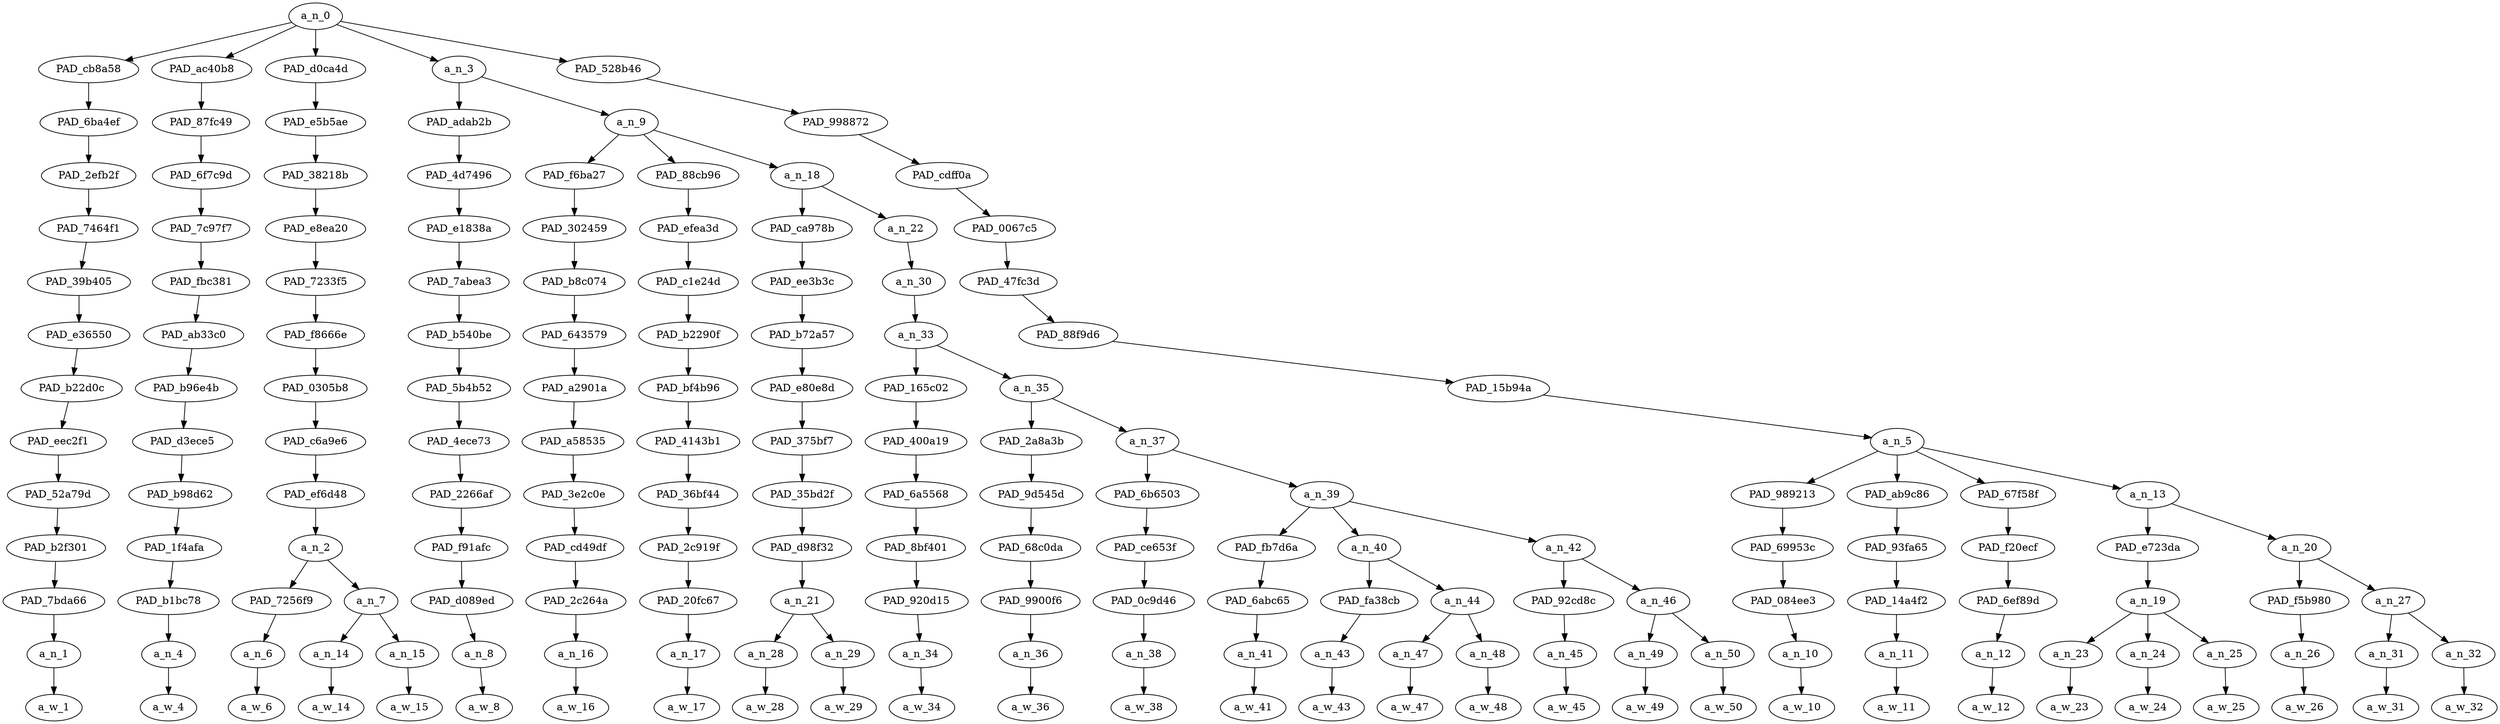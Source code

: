 strict digraph "" {
	a_n_0	[div_dir=1,
		index=0,
		level=13,
		pos="9.630902777777777,13!",
		text_span="[0, 1, 2, 3, 4, 5, 6, 7, 8, 9, 10, 11, 12, 13, 14, 15, 16, 17, 18, 19, 20, 21, 22, 23, 24, 25, 26, 27, 28]",
		value=1.00000001];
	PAD_cb8a58	[div_dir=-1,
		index=0,
		level=12,
		pos="0.0,12!",
		text_span="[0]",
		value=0.03898906];
	a_n_0 -> PAD_cb8a58;
	PAD_ac40b8	[div_dir=1,
		index=3,
		level=12,
		pos="19.0,12!",
		text_span="[19]",
		value=0.01827773];
	a_n_0 -> PAD_ac40b8;
	PAD_d0ca4d	[div_dir=-1,
		index=1,
		level=12,
		pos="1.75,12!",
		text_span="[1, 2, 3]",
		value=0.15701438];
	a_n_0 -> PAD_d0ca4d;
	a_n_3	[div_dir=1,
		index=2,
		level=12,
		pos="5.310763888888889,12!",
		text_span="[4, 5, 6, 7, 8, 9, 10, 11, 12, 13, 14, 15, 16, 17, 18]",
		value=0.42724067];
	a_n_0 -> a_n_3;
	PAD_528b46	[div_dir=1,
		index=4,
		level=12,
		pos="22.09375,12!",
		text_span="[20, 21, 22, 23, 24, 25, 26, 27, 28]",
		value=0.35832922];
	a_n_0 -> PAD_528b46;
	PAD_6ba4ef	[div_dir=-1,
		index=0,
		level=11,
		pos="0.0,11!",
		text_span="[0]",
		value=0.03898906];
	PAD_cb8a58 -> PAD_6ba4ef;
	PAD_2efb2f	[div_dir=-1,
		index=0,
		level=10,
		pos="0.0,10!",
		text_span="[0]",
		value=0.03898906];
	PAD_6ba4ef -> PAD_2efb2f;
	PAD_7464f1	[div_dir=-1,
		index=0,
		level=9,
		pos="0.0,9!",
		text_span="[0]",
		value=0.03898906];
	PAD_2efb2f -> PAD_7464f1;
	PAD_39b405	[div_dir=-1,
		index=0,
		level=8,
		pos="0.0,8!",
		text_span="[0]",
		value=0.03898906];
	PAD_7464f1 -> PAD_39b405;
	PAD_e36550	[div_dir=-1,
		index=0,
		level=7,
		pos="0.0,7!",
		text_span="[0]",
		value=0.03898906];
	PAD_39b405 -> PAD_e36550;
	PAD_b22d0c	[div_dir=-1,
		index=0,
		level=6,
		pos="0.0,6!",
		text_span="[0]",
		value=0.03898906];
	PAD_e36550 -> PAD_b22d0c;
	PAD_eec2f1	[div_dir=-1,
		index=0,
		level=5,
		pos="0.0,5!",
		text_span="[0]",
		value=0.03898906];
	PAD_b22d0c -> PAD_eec2f1;
	PAD_52a79d	[div_dir=-1,
		index=0,
		level=4,
		pos="0.0,4!",
		text_span="[0]",
		value=0.03898906];
	PAD_eec2f1 -> PAD_52a79d;
	PAD_b2f301	[div_dir=-1,
		index=0,
		level=3,
		pos="0.0,3!",
		text_span="[0]",
		value=0.03898906];
	PAD_52a79d -> PAD_b2f301;
	PAD_7bda66	[div_dir=-1,
		index=0,
		level=2,
		pos="0.0,2!",
		text_span="[0]",
		value=0.03898906];
	PAD_b2f301 -> PAD_7bda66;
	a_n_1	[div_dir=-1,
		index=0,
		level=1,
		pos="0.0,1!",
		text_span="[0]",
		value=0.03898906];
	PAD_7bda66 -> a_n_1;
	a_w_1	[div_dir=0,
		index=0,
		level=0,
		pos="0,0!",
		text_span="[0]",
		value=so];
	a_n_1 -> a_w_1;
	PAD_87fc49	[div_dir=1,
		index=4,
		level=11,
		pos="19.0,11!",
		text_span="[19]",
		value=0.01827773];
	PAD_ac40b8 -> PAD_87fc49;
	PAD_6f7c9d	[div_dir=1,
		index=6,
		level=10,
		pos="19.0,10!",
		text_span="[19]",
		value=0.01827773];
	PAD_87fc49 -> PAD_6f7c9d;
	PAD_7c97f7	[div_dir=1,
		index=7,
		level=9,
		pos="19.0,9!",
		text_span="[19]",
		value=0.01827773];
	PAD_6f7c9d -> PAD_7c97f7;
	PAD_fbc381	[div_dir=1,
		index=7,
		level=8,
		pos="19.0,8!",
		text_span="[19]",
		value=0.01827773];
	PAD_7c97f7 -> PAD_fbc381;
	PAD_ab33c0	[div_dir=1,
		index=7,
		level=7,
		pos="19.0,7!",
		text_span="[19]",
		value=0.01827773];
	PAD_fbc381 -> PAD_ab33c0;
	PAD_b96e4b	[div_dir=1,
		index=8,
		level=6,
		pos="19.0,6!",
		text_span="[19]",
		value=0.01827773];
	PAD_ab33c0 -> PAD_b96e4b;
	PAD_d3ece5	[div_dir=1,
		index=9,
		level=5,
		pos="19.0,5!",
		text_span="[19]",
		value=0.01827773];
	PAD_b96e4b -> PAD_d3ece5;
	PAD_b98d62	[div_dir=1,
		index=10,
		level=4,
		pos="19.0,4!",
		text_span="[19]",
		value=0.01827773];
	PAD_d3ece5 -> PAD_b98d62;
	PAD_1f4afa	[div_dir=1,
		index=12,
		level=3,
		pos="19.0,3!",
		text_span="[19]",
		value=0.01827773];
	PAD_b98d62 -> PAD_1f4afa;
	PAD_b1bc78	[div_dir=1,
		index=15,
		level=2,
		pos="19.0,2!",
		text_span="[19]",
		value=0.01827773];
	PAD_1f4afa -> PAD_b1bc78;
	a_n_4	[div_dir=1,
		index=19,
		level=1,
		pos="19.0,1!",
		text_span="[19]",
		value=0.01827773];
	PAD_b1bc78 -> a_n_4;
	a_w_4	[div_dir=0,
		index=19,
		level=0,
		pos="19,0!",
		text_span="[19]",
		value=and1];
	a_n_4 -> a_w_4;
	PAD_e5b5ae	[div_dir=-1,
		index=1,
		level=11,
		pos="1.75,11!",
		text_span="[1, 2, 3]",
		value=0.15701438];
	PAD_d0ca4d -> PAD_e5b5ae;
	PAD_38218b	[div_dir=-1,
		index=1,
		level=10,
		pos="1.75,10!",
		text_span="[1, 2, 3]",
		value=0.15701438];
	PAD_e5b5ae -> PAD_38218b;
	PAD_e8ea20	[div_dir=-1,
		index=1,
		level=9,
		pos="1.75,9!",
		text_span="[1, 2, 3]",
		value=0.15701438];
	PAD_38218b -> PAD_e8ea20;
	PAD_7233f5	[div_dir=-1,
		index=1,
		level=8,
		pos="1.75,8!",
		text_span="[1, 2, 3]",
		value=0.15701438];
	PAD_e8ea20 -> PAD_7233f5;
	PAD_f8666e	[div_dir=-1,
		index=1,
		level=7,
		pos="1.75,7!",
		text_span="[1, 2, 3]",
		value=0.15701438];
	PAD_7233f5 -> PAD_f8666e;
	PAD_0305b8	[div_dir=-1,
		index=1,
		level=6,
		pos="1.75,6!",
		text_span="[1, 2, 3]",
		value=0.15701438];
	PAD_f8666e -> PAD_0305b8;
	PAD_c6a9e6	[div_dir=-1,
		index=1,
		level=5,
		pos="1.75,5!",
		text_span="[1, 2, 3]",
		value=0.15701438];
	PAD_0305b8 -> PAD_c6a9e6;
	PAD_ef6d48	[div_dir=-1,
		index=1,
		level=4,
		pos="1.75,4!",
		text_span="[1, 2, 3]",
		value=0.15701438];
	PAD_c6a9e6 -> PAD_ef6d48;
	a_n_2	[div_dir=-1,
		index=1,
		level=3,
		pos="1.75,3!",
		text_span="[1, 2, 3]",
		value=0.15701438];
	PAD_ef6d48 -> a_n_2;
	PAD_7256f9	[div_dir=1,
		index=1,
		level=2,
		pos="1.0,2!",
		text_span="[1]",
		value=0.03391080];
	a_n_2 -> PAD_7256f9;
	a_n_7	[div_dir=-1,
		index=2,
		level=2,
		pos="2.5,2!",
		text_span="[2, 3]",
		value=0.12304182];
	a_n_2 -> a_n_7;
	a_n_6	[div_dir=1,
		index=1,
		level=1,
		pos="1.0,1!",
		text_span="[1]",
		value=0.03391080];
	PAD_7256f9 -> a_n_6;
	a_w_6	[div_dir=0,
		index=1,
		level=0,
		pos="1,0!",
		text_span="[1]",
		value=me];
	a_n_6 -> a_w_6;
	a_n_14	[div_dir=1,
		index=2,
		level=1,
		pos="2.0,1!",
		text_span="[2]",
		value=0.03820770];
	a_n_7 -> a_n_14;
	a_n_15	[div_dir=-1,
		index=3,
		level=1,
		pos="3.0,1!",
		text_span="[3]",
		value=0.08468961];
	a_n_7 -> a_n_15;
	a_w_14	[div_dir=0,
		index=2,
		level=0,
		pos="2,0!",
		text_span="[2]",
		value=being];
	a_n_14 -> a_w_14;
	a_w_15	[div_dir=0,
		index=3,
		level=0,
		pos="3,0!",
		text_span="[3]",
		value=african];
	a_n_15 -> a_w_15;
	PAD_adab2b	[div_dir=1,
		index=2,
		level=11,
		pos="4.0,11!",
		text_span="[4]",
		value=0.06995881];
	a_n_3 -> PAD_adab2b;
	a_n_9	[div_dir=1,
		index=3,
		level=11,
		pos="6.621527777777779,11!",
		text_span="[5, 6, 7, 8, 9, 10, 11, 12, 13, 14, 15, 16, 17, 18]",
		value=0.35716310];
	a_n_3 -> a_n_9;
	PAD_4d7496	[div_dir=1,
		index=2,
		level=10,
		pos="4.0,10!",
		text_span="[4]",
		value=0.06995881];
	PAD_adab2b -> PAD_4d7496;
	PAD_e1838a	[div_dir=1,
		index=2,
		level=9,
		pos="4.0,9!",
		text_span="[4]",
		value=0.06995881];
	PAD_4d7496 -> PAD_e1838a;
	PAD_7abea3	[div_dir=1,
		index=2,
		level=8,
		pos="4.0,8!",
		text_span="[4]",
		value=0.06995881];
	PAD_e1838a -> PAD_7abea3;
	PAD_b540be	[div_dir=1,
		index=2,
		level=7,
		pos="4.0,7!",
		text_span="[4]",
		value=0.06995881];
	PAD_7abea3 -> PAD_b540be;
	PAD_5b4b52	[div_dir=1,
		index=2,
		level=6,
		pos="4.0,6!",
		text_span="[4]",
		value=0.06995881];
	PAD_b540be -> PAD_5b4b52;
	PAD_4ece73	[div_dir=1,
		index=2,
		level=5,
		pos="4.0,5!",
		text_span="[4]",
		value=0.06995881];
	PAD_5b4b52 -> PAD_4ece73;
	PAD_2266af	[div_dir=1,
		index=2,
		level=4,
		pos="4.0,4!",
		text_span="[4]",
		value=0.06995881];
	PAD_4ece73 -> PAD_2266af;
	PAD_f91afc	[div_dir=1,
		index=2,
		level=3,
		pos="4.0,3!",
		text_span="[4]",
		value=0.06995881];
	PAD_2266af -> PAD_f91afc;
	PAD_d089ed	[div_dir=1,
		index=3,
		level=2,
		pos="4.0,2!",
		text_span="[4]",
		value=0.06995881];
	PAD_f91afc -> PAD_d089ed;
	a_n_8	[div_dir=1,
		index=4,
		level=1,
		pos="4.0,1!",
		text_span="[4]",
		value=0.06995881];
	PAD_d089ed -> a_n_8;
	a_w_8	[div_dir=0,
		index=4,
		level=0,
		pos="4,0!",
		text_span="[4]",
		value=doesnt];
	a_n_8 -> a_w_8;
	PAD_f6ba27	[div_dir=1,
		index=3,
		level=10,
		pos="5.0,10!",
		text_span="[5]",
		value=0.02163936];
	a_n_9 -> PAD_f6ba27;
	PAD_88cb96	[div_dir=-1,
		index=4,
		level=10,
		pos="6.0,10!",
		text_span="[6]",
		value=0.02094033];
	a_n_9 -> PAD_88cb96;
	a_n_18	[div_dir=1,
		index=5,
		level=10,
		pos="8.864583333333334,10!",
		text_span="[7, 8, 9, 10, 11, 12, 13, 14, 15, 16, 17, 18]",
		value=0.31448966];
	a_n_9 -> a_n_18;
	PAD_302459	[div_dir=1,
		index=3,
		level=9,
		pos="5.0,9!",
		text_span="[5]",
		value=0.02163936];
	PAD_f6ba27 -> PAD_302459;
	PAD_b8c074	[div_dir=1,
		index=3,
		level=8,
		pos="5.0,8!",
		text_span="[5]",
		value=0.02163936];
	PAD_302459 -> PAD_b8c074;
	PAD_643579	[div_dir=1,
		index=3,
		level=7,
		pos="5.0,7!",
		text_span="[5]",
		value=0.02163936];
	PAD_b8c074 -> PAD_643579;
	PAD_a2901a	[div_dir=1,
		index=3,
		level=6,
		pos="5.0,6!",
		text_span="[5]",
		value=0.02163936];
	PAD_643579 -> PAD_a2901a;
	PAD_a58535	[div_dir=1,
		index=3,
		level=5,
		pos="5.0,5!",
		text_span="[5]",
		value=0.02163936];
	PAD_a2901a -> PAD_a58535;
	PAD_3e2c0e	[div_dir=1,
		index=3,
		level=4,
		pos="5.0,4!",
		text_span="[5]",
		value=0.02163936];
	PAD_a58535 -> PAD_3e2c0e;
	PAD_cd49df	[div_dir=1,
		index=3,
		level=3,
		pos="5.0,3!",
		text_span="[5]",
		value=0.02163936];
	PAD_3e2c0e -> PAD_cd49df;
	PAD_2c264a	[div_dir=1,
		index=4,
		level=2,
		pos="5.0,2!",
		text_span="[5]",
		value=0.02163936];
	PAD_cd49df -> PAD_2c264a;
	a_n_16	[div_dir=1,
		index=5,
		level=1,
		pos="5.0,1!",
		text_span="[5]",
		value=0.02163936];
	PAD_2c264a -> a_n_16;
	a_w_16	[div_dir=0,
		index=5,
		level=0,
		pos="5,0!",
		text_span="[5]",
		value=give];
	a_n_16 -> a_w_16;
	PAD_efea3d	[div_dir=-1,
		index=4,
		level=9,
		pos="6.0,9!",
		text_span="[6]",
		value=0.02094033];
	PAD_88cb96 -> PAD_efea3d;
	PAD_c1e24d	[div_dir=-1,
		index=4,
		level=8,
		pos="6.0,8!",
		text_span="[6]",
		value=0.02094033];
	PAD_efea3d -> PAD_c1e24d;
	PAD_b2290f	[div_dir=-1,
		index=4,
		level=7,
		pos="6.0,7!",
		text_span="[6]",
		value=0.02094033];
	PAD_c1e24d -> PAD_b2290f;
	PAD_bf4b96	[div_dir=-1,
		index=4,
		level=6,
		pos="6.0,6!",
		text_span="[6]",
		value=0.02094033];
	PAD_b2290f -> PAD_bf4b96;
	PAD_4143b1	[div_dir=-1,
		index=4,
		level=5,
		pos="6.0,5!",
		text_span="[6]",
		value=0.02094033];
	PAD_bf4b96 -> PAD_4143b1;
	PAD_36bf44	[div_dir=-1,
		index=4,
		level=4,
		pos="6.0,4!",
		text_span="[6]",
		value=0.02094033];
	PAD_4143b1 -> PAD_36bf44;
	PAD_2c919f	[div_dir=-1,
		index=4,
		level=3,
		pos="6.0,3!",
		text_span="[6]",
		value=0.02094033];
	PAD_36bf44 -> PAD_2c919f;
	PAD_20fc67	[div_dir=-1,
		index=5,
		level=2,
		pos="6.0,2!",
		text_span="[6]",
		value=0.02094033];
	PAD_2c919f -> PAD_20fc67;
	a_n_17	[div_dir=-1,
		index=6,
		level=1,
		pos="6.0,1!",
		text_span="[6]",
		value=0.02094033];
	PAD_20fc67 -> a_n_17;
	a_w_17	[div_dir=0,
		index=6,
		level=0,
		pos="6,0!",
		text_span="[6]",
		value=me1];
	a_n_17 -> a_w_17;
	PAD_ca978b	[div_dir=-1,
		index=5,
		level=9,
		pos="7.5,9!",
		text_span="[7, 8]",
		value=0.04637131];
	a_n_18 -> PAD_ca978b;
	a_n_22	[div_dir=1,
		index=6,
		level=9,
		pos="10.229166666666668,9!",
		text_span="[9, 10, 11, 12, 13, 14, 15, 16, 17, 18]",
		value=0.26803873];
	a_n_18 -> a_n_22;
	PAD_ee3b3c	[div_dir=-1,
		index=5,
		level=8,
		pos="7.5,8!",
		text_span="[7, 8]",
		value=0.04637131];
	PAD_ca978b -> PAD_ee3b3c;
	PAD_b72a57	[div_dir=-1,
		index=5,
		level=7,
		pos="7.5,7!",
		text_span="[7, 8]",
		value=0.04637131];
	PAD_ee3b3c -> PAD_b72a57;
	PAD_e80e8d	[div_dir=-1,
		index=5,
		level=6,
		pos="7.5,6!",
		text_span="[7, 8]",
		value=0.04637131];
	PAD_b72a57 -> PAD_e80e8d;
	PAD_375bf7	[div_dir=-1,
		index=5,
		level=5,
		pos="7.5,5!",
		text_span="[7, 8]",
		value=0.04637131];
	PAD_e80e8d -> PAD_375bf7;
	PAD_35bd2f	[div_dir=-1,
		index=5,
		level=4,
		pos="7.5,4!",
		text_span="[7, 8]",
		value=0.04637131];
	PAD_375bf7 -> PAD_35bd2f;
	PAD_d98f32	[div_dir=-1,
		index=5,
		level=3,
		pos="7.5,3!",
		text_span="[7, 8]",
		value=0.04637131];
	PAD_35bd2f -> PAD_d98f32;
	a_n_21	[div_dir=-1,
		index=6,
		level=2,
		pos="7.5,2!",
		text_span="[7, 8]",
		value=0.04637131];
	PAD_d98f32 -> a_n_21;
	a_n_28	[div_dir=-1,
		index=7,
		level=1,
		pos="7.0,1!",
		text_span="[7]",
		value=0.02222343];
	a_n_21 -> a_n_28;
	a_n_29	[div_dir=1,
		index=8,
		level=1,
		pos="8.0,1!",
		text_span="[8]",
		value=0.02409667];
	a_n_21 -> a_n_29;
	a_w_28	[div_dir=0,
		index=7,
		level=0,
		pos="7,0!",
		text_span="[7]",
		value=the];
	a_n_28 -> a_w_28;
	a_w_29	[div_dir=0,
		index=8,
		level=0,
		pos="8,0!",
		text_span="[8]",
		value=pass];
	a_n_29 -> a_w_29;
	a_n_30	[div_dir=1,
		index=6,
		level=8,
		pos="10.229166666666668,8!",
		text_span="[9, 10, 11, 12, 13, 14, 15, 16, 17, 18]",
		value=0.26792922];
	a_n_22 -> a_n_30;
	a_n_33	[div_dir=1,
		index=6,
		level=7,
		pos="10.229166666666668,7!",
		text_span="[9, 10, 11, 12, 13, 14, 15, 16, 17, 18]",
		value=0.26781970];
	a_n_30 -> a_n_33;
	PAD_165c02	[div_dir=1,
		index=6,
		level=6,
		pos="9.0,6!",
		text_span="[9]",
		value=0.01743343];
	a_n_33 -> PAD_165c02;
	a_n_35	[div_dir=1,
		index=7,
		level=6,
		pos="11.458333333333334,6!",
		text_span="[10, 11, 12, 13, 14, 15, 16, 17, 18]",
		value=0.25027676];
	a_n_33 -> a_n_35;
	PAD_400a19	[div_dir=1,
		index=6,
		level=5,
		pos="9.0,5!",
		text_span="[9]",
		value=0.01743343];
	PAD_165c02 -> PAD_400a19;
	PAD_6a5568	[div_dir=1,
		index=6,
		level=4,
		pos="9.0,4!",
		text_span="[9]",
		value=0.01743343];
	PAD_400a19 -> PAD_6a5568;
	PAD_8bf401	[div_dir=1,
		index=6,
		level=3,
		pos="9.0,3!",
		text_span="[9]",
		value=0.01743343];
	PAD_6a5568 -> PAD_8bf401;
	PAD_920d15	[div_dir=1,
		index=7,
		level=2,
		pos="9.0,2!",
		text_span="[9]",
		value=0.01743343];
	PAD_8bf401 -> PAD_920d15;
	a_n_34	[div_dir=1,
		index=9,
		level=1,
		pos="9.0,1!",
		text_span="[9]",
		value=0.01743343];
	PAD_920d15 -> a_n_34;
	a_w_34	[div_dir=0,
		index=9,
		level=0,
		pos="9,0!",
		text_span="[9]",
		value=to];
	a_n_34 -> a_w_34;
	PAD_2a8a3b	[div_dir=1,
		index=7,
		level=5,
		pos="10.0,5!",
		text_span="[10]",
		value=0.02585258];
	a_n_35 -> PAD_2a8a3b;
	a_n_37	[div_dir=1,
		index=8,
		level=5,
		pos="12.916666666666668,5!",
		text_span="[11, 12, 13, 14, 15, 16, 17, 18]",
		value=0.22431898];
	a_n_35 -> a_n_37;
	PAD_9d545d	[div_dir=1,
		index=7,
		level=4,
		pos="10.0,4!",
		text_span="[10]",
		value=0.02585258];
	PAD_2a8a3b -> PAD_9d545d;
	PAD_68c0da	[div_dir=1,
		index=7,
		level=3,
		pos="10.0,3!",
		text_span="[10]",
		value=0.02585258];
	PAD_9d545d -> PAD_68c0da;
	PAD_9900f6	[div_dir=1,
		index=8,
		level=2,
		pos="10.0,2!",
		text_span="[10]",
		value=0.02585258];
	PAD_68c0da -> PAD_9900f6;
	a_n_36	[div_dir=1,
		index=10,
		level=1,
		pos="10.0,1!",
		text_span="[10]",
		value=0.02585258];
	PAD_9900f6 -> a_n_36;
	a_w_36	[div_dir=0,
		index=10,
		level=0,
		pos="10,0!",
		text_span="[10]",
		value=understand];
	a_n_36 -> a_w_36;
	PAD_6b6503	[div_dir=1,
		index=8,
		level=4,
		pos="11.0,4!",
		text_span="[11]",
		value=0.02203732];
	a_n_37 -> PAD_6b6503;
	a_n_39	[div_dir=1,
		index=9,
		level=4,
		pos="14.833333333333334,4!",
		text_span="[12, 13, 14, 15, 16, 17, 18]",
		value=0.20217995];
	a_n_37 -> a_n_39;
	PAD_ce653f	[div_dir=1,
		index=8,
		level=3,
		pos="11.0,3!",
		text_span="[11]",
		value=0.02203732];
	PAD_6b6503 -> PAD_ce653f;
	PAD_0c9d46	[div_dir=1,
		index=9,
		level=2,
		pos="11.0,2!",
		text_span="[11]",
		value=0.02203732];
	PAD_ce653f -> PAD_0c9d46;
	a_n_38	[div_dir=1,
		index=11,
		level=1,
		pos="11.0,1!",
		text_span="[11]",
		value=0.02203732];
	PAD_0c9d46 -> a_n_38;
	a_w_38	[div_dir=0,
		index=11,
		level=0,
		pos="11,0!",
		text_span="[11]",
		value=more];
	a_n_38 -> a_w_38;
	PAD_fb7d6a	[div_dir=1,
		index=10,
		level=3,
		pos="15.0,3!",
		text_span="[15]",
		value=0.01991031];
	a_n_39 -> PAD_fb7d6a;
	a_n_40	[div_dir=1,
		index=9,
		level=3,
		pos="12.75,3!",
		text_span="[12, 13, 14]",
		value=0.09406202];
	a_n_39 -> a_n_40;
	a_n_42	[div_dir=1,
		index=11,
		level=3,
		pos="16.75,3!",
		text_span="[16, 17, 18]",
		value=0.08812980];
	a_n_39 -> a_n_42;
	PAD_6abc65	[div_dir=1,
		index=12,
		level=2,
		pos="15.0,2!",
		text_span="[15]",
		value=0.01991031];
	PAD_fb7d6a -> PAD_6abc65;
	a_n_41	[div_dir=1,
		index=15,
		level=1,
		pos="15.0,1!",
		text_span="[15]",
		value=0.01991031];
	PAD_6abc65 -> a_n_41;
	a_w_41	[div_dir=0,
		index=15,
		level=0,
		pos="15,0!",
		text_span="[15]",
		value=and];
	a_n_41 -> a_w_41;
	PAD_fa38cb	[div_dir=1,
		index=10,
		level=2,
		pos="12.0,2!",
		text_span="[12]",
		value=0.03179485];
	a_n_40 -> PAD_fa38cb;
	a_n_44	[div_dir=1,
		index=11,
		level=2,
		pos="13.5,2!",
		text_span="[13, 14]",
		value=0.06225097];
	a_n_40 -> a_n_44;
	a_n_43	[div_dir=1,
		index=12,
		level=1,
		pos="12.0,1!",
		text_span="[12]",
		value=0.03179485];
	PAD_fa38cb -> a_n_43;
	a_w_43	[div_dir=0,
		index=12,
		level=0,
		pos="12,0!",
		text_span="[12]",
		value=ca];
	a_n_43 -> a_w_43;
	a_n_47	[div_dir=1,
		index=13,
		level=1,
		pos="13.0,1!",
		text_span="[13]",
		value=0.02218730];
	a_n_44 -> a_n_47;
	a_n_48	[div_dir=-1,
		index=14,
		level=1,
		pos="14.0,1!",
		text_span="[14]",
		value=0.04004618];
	a_n_44 -> a_n_48;
	a_w_47	[div_dir=0,
		index=13,
		level=0,
		pos="13,0!",
		text_span="[13]",
		value=do];
	a_n_47 -> a_w_47;
	a_w_48	[div_dir=0,
		index=14,
		level=0,
		pos="14,0!",
		text_span="[14]",
		value=researches];
	a_n_48 -> a_w_48;
	PAD_92cd8c	[div_dir=-1,
		index=13,
		level=2,
		pos="16.0,2!",
		text_span="[16]",
		value=0.02065383];
	a_n_42 -> PAD_92cd8c;
	a_n_46	[div_dir=1,
		index=14,
		level=2,
		pos="17.5,2!",
		text_span="[17, 18]",
		value=0.06744760];
	a_n_42 -> a_n_46;
	a_n_45	[div_dir=-1,
		index=16,
		level=1,
		pos="16.0,1!",
		text_span="[16]",
		value=0.02065383];
	PAD_92cd8c -> a_n_45;
	a_w_45	[div_dir=0,
		index=16,
		level=0,
		pos="16,0!",
		text_span="[16]",
		value=know];
	a_n_45 -> a_w_45;
	a_n_49	[div_dir=-1,
		index=17,
		level=1,
		pos="17.0,1!",
		text_span="[17]",
		value=0.04051955];
	a_n_46 -> a_n_49;
	a_n_50	[div_dir=1,
		index=18,
		level=1,
		pos="18.0,1!",
		text_span="[18]",
		value=0.02689291];
	a_n_46 -> a_n_50;
	a_w_49	[div_dir=0,
		index=17,
		level=0,
		pos="17,0!",
		text_span="[17]",
		value=whats];
	a_n_49 -> a_w_49;
	a_w_50	[div_dir=0,
		index=18,
		level=0,
		pos="18,0!",
		text_span="[18]",
		value=appropriate];
	a_n_50 -> a_w_50;
	PAD_998872	[div_dir=1,
		index=5,
		level=11,
		pos="22.09375,11!",
		text_span="[20, 21, 22, 23, 24, 25, 26, 27, 28]",
		value=0.35832922];
	PAD_528b46 -> PAD_998872;
	PAD_cdff0a	[div_dir=1,
		index=7,
		level=10,
		pos="22.09375,10!",
		text_span="[20, 21, 22, 23, 24, 25, 26, 27, 28]",
		value=0.35832922];
	PAD_998872 -> PAD_cdff0a;
	PAD_0067c5	[div_dir=1,
		index=8,
		level=9,
		pos="22.09375,9!",
		text_span="[20, 21, 22, 23, 24, 25, 26, 27, 28]",
		value=0.35832922];
	PAD_cdff0a -> PAD_0067c5;
	PAD_47fc3d	[div_dir=1,
		index=8,
		level=8,
		pos="22.09375,8!",
		text_span="[20, 21, 22, 23, 24, 25, 26, 27, 28]",
		value=0.35832922];
	PAD_0067c5 -> PAD_47fc3d;
	PAD_88f9d6	[div_dir=1,
		index=8,
		level=7,
		pos="22.09375,7!",
		text_span="[20, 21, 22, 23, 24, 25, 26, 27, 28]",
		value=0.35832922];
	PAD_47fc3d -> PAD_88f9d6;
	PAD_15b94a	[div_dir=1,
		index=9,
		level=6,
		pos="22.09375,6!",
		text_span="[20, 21, 22, 23, 24, 25, 26, 27, 28]",
		value=0.35832922];
	PAD_88f9d6 -> PAD_15b94a;
	a_n_5	[div_dir=1,
		index=10,
		level=5,
		pos="22.09375,5!",
		text_span="[20, 21, 22, 23, 24, 25, 26, 27, 28]",
		value=0.35832922];
	PAD_15b94a -> a_n_5;
	PAD_989213	[div_dir=-1,
		index=11,
		level=4,
		pos="20.0,4!",
		text_span="[20]",
		value=0.04156139];
	a_n_5 -> PAD_989213;
	PAD_ab9c86	[div_dir=1,
		index=12,
		level=4,
		pos="21.0,4!",
		text_span="[21]",
		value=0.02211834];
	a_n_5 -> PAD_ab9c86;
	PAD_67f58f	[div_dir=1,
		index=13,
		level=4,
		pos="22.0,4!",
		text_span="[22]",
		value=0.03243428];
	a_n_5 -> PAD_67f58f;
	a_n_13	[div_dir=1,
		index=14,
		level=4,
		pos="25.375,4!",
		text_span="[23, 24, 25, 26, 27, 28]",
		value=0.26196026];
	a_n_5 -> a_n_13;
	PAD_69953c	[div_dir=-1,
		index=13,
		level=3,
		pos="20.0,3!",
		text_span="[20]",
		value=0.04156139];
	PAD_989213 -> PAD_69953c;
	PAD_084ee3	[div_dir=-1,
		index=16,
		level=2,
		pos="20.0,2!",
		text_span="[20]",
		value=0.04156139];
	PAD_69953c -> PAD_084ee3;
	a_n_10	[div_dir=-1,
		index=20,
		level=1,
		pos="20.0,1!",
		text_span="[20]",
		value=0.04156139];
	PAD_084ee3 -> a_n_10;
	a_w_10	[div_dir=0,
		index=20,
		level=0,
		pos="20,0!",
		text_span="[20]",
		value=whats1];
	a_n_10 -> a_w_10;
	PAD_93fa65	[div_dir=1,
		index=14,
		level=3,
		pos="21.0,3!",
		text_span="[21]",
		value=0.02211834];
	PAD_ab9c86 -> PAD_93fa65;
	PAD_14a4f2	[div_dir=1,
		index=17,
		level=2,
		pos="21.0,2!",
		text_span="[21]",
		value=0.02211834];
	PAD_93fa65 -> PAD_14a4f2;
	a_n_11	[div_dir=1,
		index=21,
		level=1,
		pos="21.0,1!",
		text_span="[21]",
		value=0.02211834];
	PAD_14a4f2 -> a_n_11;
	a_w_11	[div_dir=0,
		index=21,
		level=0,
		pos="21,0!",
		text_span="[21]",
		value=not];
	a_n_11 -> a_w_11;
	PAD_f20ecf	[div_dir=1,
		index=15,
		level=3,
		pos="22.0,3!",
		text_span="[22]",
		value=0.03243428];
	PAD_67f58f -> PAD_f20ecf;
	PAD_6ef89d	[div_dir=1,
		index=18,
		level=2,
		pos="22.0,2!",
		text_span="[22]",
		value=0.03243428];
	PAD_f20ecf -> PAD_6ef89d;
	a_n_12	[div_dir=1,
		index=22,
		level=1,
		pos="22.0,1!",
		text_span="[22]",
		value=0.03243428];
	PAD_6ef89d -> a_n_12;
	a_w_12	[div_dir=0,
		index=22,
		level=0,
		pos="22,0!",
		text_span="[22]",
		value=🤡];
	a_n_12 -> a_w_12;
	PAD_e723da	[div_dir=1,
		index=16,
		level=3,
		pos="24.0,3!",
		text_span="[23, 24, 25]",
		value=0.16589312];
	a_n_13 -> PAD_e723da;
	a_n_20	[div_dir=-1,
		index=17,
		level=3,
		pos="26.75,3!",
		text_span="[26, 27, 28]",
		value=0.09576612];
	a_n_13 -> a_n_20;
	a_n_19	[div_dir=1,
		index=19,
		level=2,
		pos="24.0,2!",
		text_span="[23, 24, 25]",
		value=0.16589312];
	PAD_e723da -> a_n_19;
	a_n_23	[div_dir=1,
		index=23,
		level=1,
		pos="23.0,1!",
		text_span="[23]",
		value=0.03428581];
	a_n_19 -> a_n_23;
	a_n_24	[div_dir=1,
		index=24,
		level=1,
		pos="24.0,1!",
		text_span="[24]",
		value=0.08175884];
	a_n_19 -> a_n_24;
	a_n_25	[div_dir=1,
		index=25,
		level=1,
		pos="25.0,1!",
		text_span="[25]",
		value=0.04935016];
	a_n_19 -> a_n_25;
	a_w_23	[div_dir=0,
		index=23,
		level=0,
		pos="23,0!",
		text_span="[23]",
		value=some];
	a_n_23 -> a_w_23;
	a_w_24	[div_dir=0,
		index=24,
		level=0,
		pos="24,0!",
		text_span="[24]",
		value=white];
	a_n_24 -> a_w_24;
	a_w_25	[div_dir=0,
		index=25,
		level=0,
		pos="25,0!",
		text_span="[25]",
		value=people];
	a_n_25 -> a_w_25;
	PAD_f5b980	[div_dir=-1,
		index=20,
		level=2,
		pos="26.0,2!",
		text_span="[26]",
		value=0.02604839];
	a_n_20 -> PAD_f5b980;
	a_n_27	[div_dir=-1,
		index=21,
		level=2,
		pos="27.5,2!",
		text_span="[27, 28]",
		value=0.06964640];
	a_n_20 -> a_n_27;
	a_n_26	[div_dir=-1,
		index=26,
		level=1,
		pos="26.0,1!",
		text_span="[26]",
		value=0.02604839];
	PAD_f5b980 -> a_n_26;
	a_w_26	[div_dir=0,
		index=26,
		level=0,
		pos="26,0!",
		text_span="[26]",
		value=are];
	a_n_26 -> a_w_26;
	a_n_31	[div_dir=-1,
		index=27,
		level=1,
		pos="27.0,1!",
		text_span="[27]",
		value=0.02758065];
	a_n_27 -> a_n_31;
	a_n_32	[div_dir=-1,
		index=28,
		level=1,
		pos="28.0,1!",
		text_span="[28]",
		value=0.04200505];
	a_n_27 -> a_n_32;
	a_w_31	[div_dir=0,
		index=27,
		level=0,
		pos="27,0!",
		text_span="[27]",
		value=so1];
	a_n_31 -> a_w_31;
	a_w_32	[div_dir=0,
		index=28,
		level=0,
		pos="28,0!",
		text_span="[28]",
		value=funny];
	a_n_32 -> a_w_32;
}
